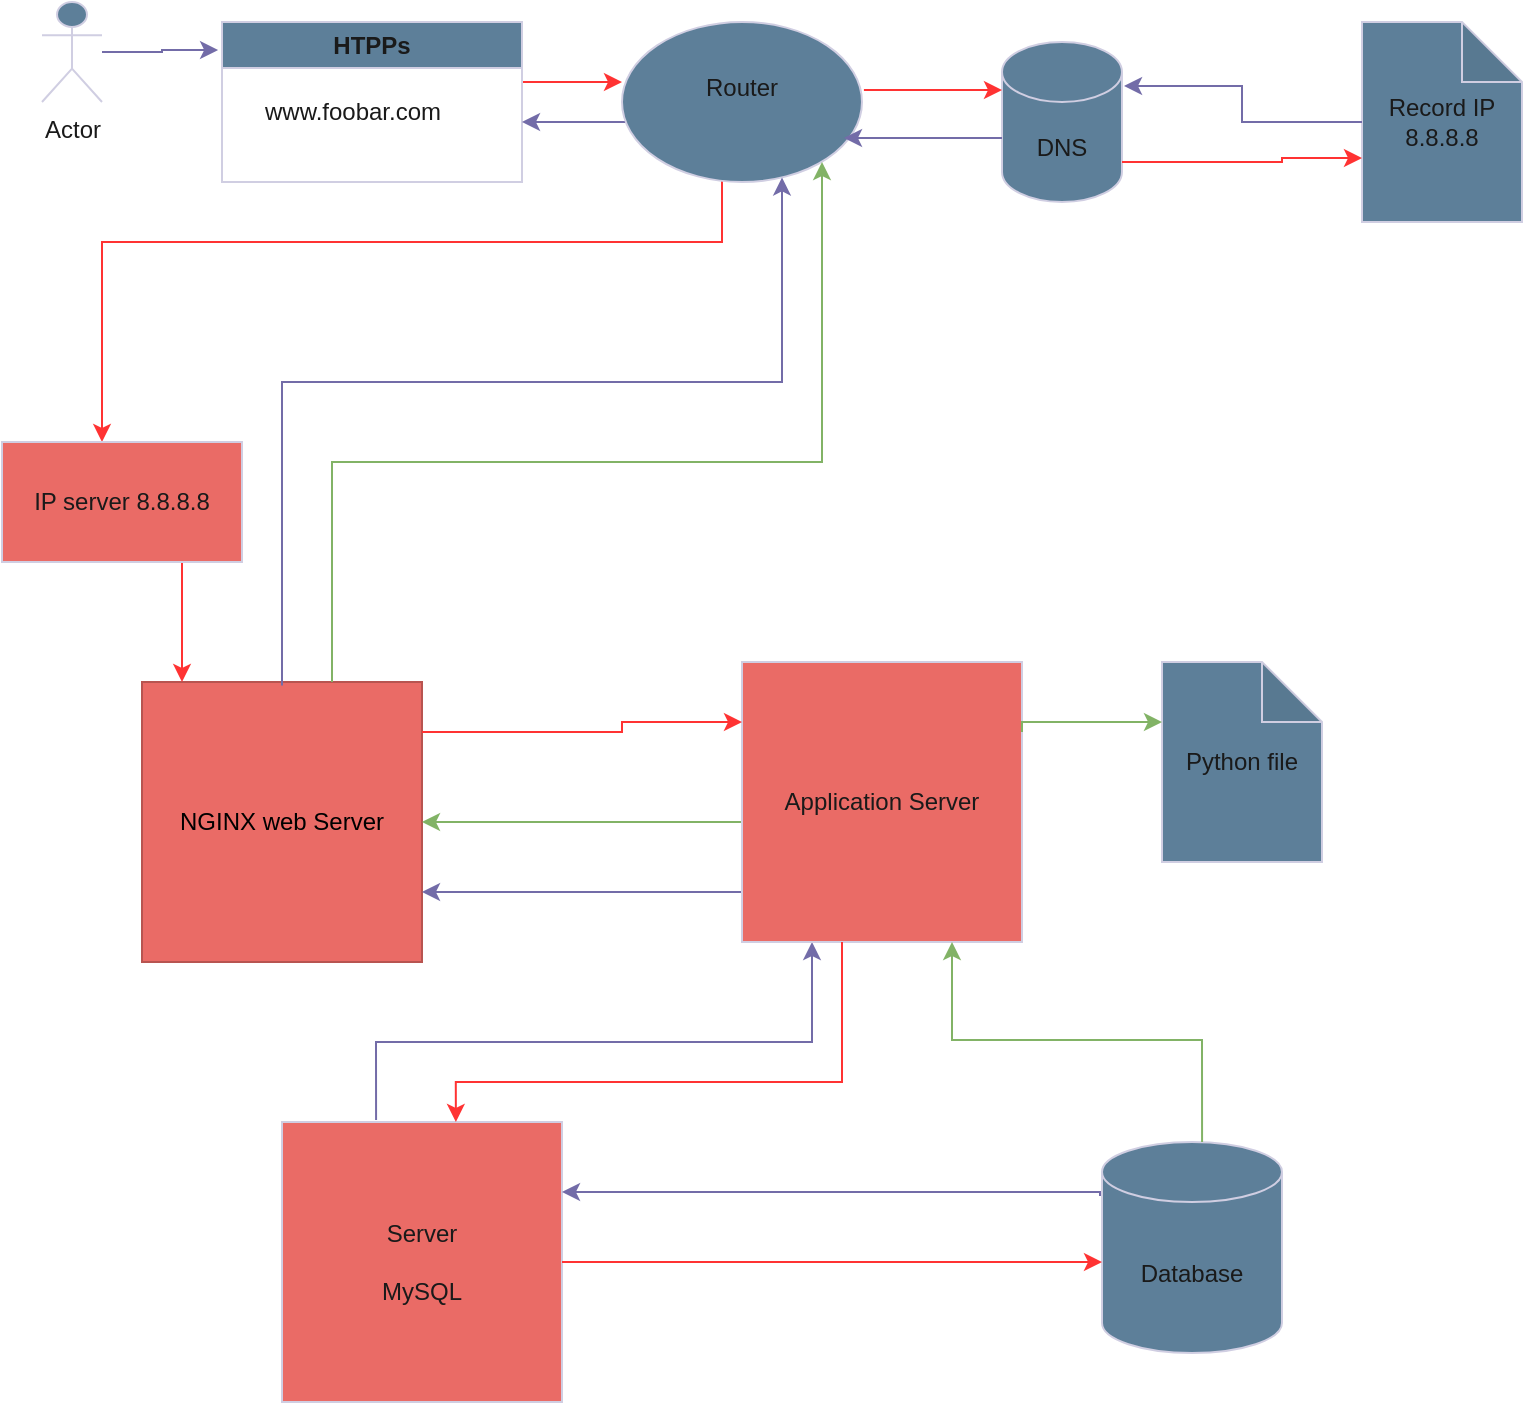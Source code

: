 <mxfile version="22.0.8" type="github">
  <diagram name="Page-1" id="9eEiSDhphJwdaO5-5vNA">
    <mxGraphModel dx="712" dy="793" grid="1" gridSize="10" guides="1" tooltips="1" connect="1" arrows="1" fold="1" page="1" pageScale="1" pageWidth="827" pageHeight="1169" math="0" shadow="0">
      <root>
        <mxCell id="0" />
        <mxCell id="1" parent="0" />
        <mxCell id="BTWe6J0kIdqasKM9f--1-90" style="edgeStyle=orthogonalEdgeStyle;rounded=0;orthogonalLoop=1;jettySize=auto;html=1;strokeColor=#FF3333;fontColor=#1A1A1A;" edge="1" parent="1" source="BTWe6J0kIdqasKM9f--1-5">
          <mxGeometry relative="1" as="geometry">
            <mxPoint x="320" y="50" as="targetPoint" />
            <Array as="points">
              <mxPoint x="300" y="50" />
              <mxPoint x="300" y="50" />
            </Array>
          </mxGeometry>
        </mxCell>
        <mxCell id="BTWe6J0kIdqasKM9f--1-5" value="HTPPs" style="swimlane;whiteSpace=wrap;html=1;labelBackgroundColor=none;fillColor=#5D7F99;strokeColor=#D0CEE2;fontColor=#1A1A1A;" vertex="1" parent="1">
          <mxGeometry x="120" y="20" width="150" height="80" as="geometry" />
        </mxCell>
        <mxCell id="BTWe6J0kIdqasKM9f--1-6" value="www.foobar.com" style="text;html=1;align=center;verticalAlign=middle;resizable=0;points=[];autosize=1;strokeColor=none;fillColor=none;labelBackgroundColor=none;fontColor=#1A1A1A;" vertex="1" parent="BTWe6J0kIdqasKM9f--1-5">
          <mxGeometry x="10" y="30" width="110" height="30" as="geometry" />
        </mxCell>
        <mxCell id="BTWe6J0kIdqasKM9f--1-12" value="NGINX web Server" style="whiteSpace=wrap;html=1;aspect=fixed;labelBackgroundColor=none;fillColor=#EA6B66;strokeColor=#b85450;" vertex="1" parent="1">
          <mxGeometry x="80" y="350" width="140" height="140" as="geometry" />
        </mxCell>
        <mxCell id="BTWe6J0kIdqasKM9f--1-92" style="edgeStyle=orthogonalEdgeStyle;rounded=0;orthogonalLoop=1;jettySize=auto;html=1;entryX=0.25;entryY=1;entryDx=0;entryDy=0;strokeColor=#736CA8;fontColor=#1A1A1A;exitX=0.336;exitY=-0.007;exitDx=0;exitDy=0;exitPerimeter=0;" edge="1" parent="1" source="BTWe6J0kIdqasKM9f--1-26" target="BTWe6J0kIdqasKM9f--1-27">
          <mxGeometry relative="1" as="geometry">
            <Array as="points">
              <mxPoint x="197" y="530" />
              <mxPoint x="415" y="530" />
            </Array>
          </mxGeometry>
        </mxCell>
        <mxCell id="BTWe6J0kIdqasKM9f--1-26" value="&lt;div&gt;Server&lt;/div&gt;&lt;div&gt;&lt;br&gt;&lt;/div&gt;MySQL" style="whiteSpace=wrap;html=1;aspect=fixed;labelBackgroundColor=none;fillColor=#EA6B66;strokeColor=#D0CEE2;fontColor=#1A1A1A;" vertex="1" parent="1">
          <mxGeometry x="150" y="570" width="140" height="140" as="geometry" />
        </mxCell>
        <mxCell id="BTWe6J0kIdqasKM9f--1-59" style="edgeStyle=orthogonalEdgeStyle;rounded=0;orthogonalLoop=1;jettySize=auto;html=1;entryX=1;entryY=0.75;entryDx=0;entryDy=0;strokeColor=#736CA8;fontColor=#1A1A1A;" edge="1" parent="1" source="BTWe6J0kIdqasKM9f--1-27" target="BTWe6J0kIdqasKM9f--1-12">
          <mxGeometry relative="1" as="geometry">
            <Array as="points">
              <mxPoint x="350" y="455" />
              <mxPoint x="350" y="455" />
            </Array>
          </mxGeometry>
        </mxCell>
        <mxCell id="BTWe6J0kIdqasKM9f--1-97" style="edgeStyle=orthogonalEdgeStyle;rounded=0;orthogonalLoop=1;jettySize=auto;html=1;entryX=1;entryY=0.5;entryDx=0;entryDy=0;strokeColor=#82b366;fontColor=#1A1A1A;fillColor=#d5e8d4;exitX=0.014;exitY=0.579;exitDx=0;exitDy=0;exitPerimeter=0;" edge="1" parent="1" source="BTWe6J0kIdqasKM9f--1-27" target="BTWe6J0kIdqasKM9f--1-12">
          <mxGeometry relative="1" as="geometry">
            <Array as="points">
              <mxPoint x="383" y="421" />
              <mxPoint x="383" y="420" />
            </Array>
          </mxGeometry>
        </mxCell>
        <mxCell id="BTWe6J0kIdqasKM9f--1-27" value="&lt;div&gt;Application Server&lt;/div&gt;" style="whiteSpace=wrap;html=1;aspect=fixed;labelBackgroundColor=none;fillColor=#EA6B66;strokeColor=#D0CEE2;fontColor=#1A1A1A;" vertex="1" parent="1">
          <mxGeometry x="380" y="340" width="140" height="140" as="geometry" />
        </mxCell>
        <mxCell id="BTWe6J0kIdqasKM9f--1-87" style="edgeStyle=orthogonalEdgeStyle;rounded=0;orthogonalLoop=1;jettySize=auto;html=1;entryX=1;entryY=0.25;entryDx=0;entryDy=0;strokeColor=#736CA8;fontColor=#1A1A1A;exitX=-0.011;exitY=0.256;exitDx=0;exitDy=0;exitPerimeter=0;" edge="1" parent="1" source="BTWe6J0kIdqasKM9f--1-28" target="BTWe6J0kIdqasKM9f--1-26">
          <mxGeometry relative="1" as="geometry">
            <Array as="points">
              <mxPoint x="559" y="605" />
            </Array>
          </mxGeometry>
        </mxCell>
        <mxCell id="BTWe6J0kIdqasKM9f--1-28" value="&lt;div&gt;Database&lt;/div&gt;" style="shape=cylinder3;whiteSpace=wrap;html=1;boundedLbl=1;backgroundOutline=1;size=15;labelBackgroundColor=none;fillColor=#5D7F99;strokeColor=#D0CEE2;fontColor=#1A1A1A;" vertex="1" parent="1">
          <mxGeometry x="560" y="580" width="90" height="105.5" as="geometry" />
        </mxCell>
        <mxCell id="BTWe6J0kIdqasKM9f--1-38" value="DNS" style="shape=cylinder3;whiteSpace=wrap;html=1;boundedLbl=1;backgroundOutline=1;size=15;labelBackgroundColor=none;fillColor=#5D7F99;strokeColor=#D0CEE2;fontColor=#1A1A1A;" vertex="1" parent="1">
          <mxGeometry x="510" y="30" width="60" height="80" as="geometry" />
        </mxCell>
        <mxCell id="BTWe6J0kIdqasKM9f--1-49" value="Actor" style="shape=umlActor;verticalLabelPosition=bottom;verticalAlign=top;html=1;outlineConnect=0;strokeColor=#D0CEE2;fontColor=#1A1A1A;fillColor=#5D7F99;" vertex="1" parent="1">
          <mxGeometry x="30" y="10" width="30" height="50" as="geometry" />
        </mxCell>
        <mxCell id="BTWe6J0kIdqasKM9f--1-50" value="&lt;div&gt;Record IP&lt;/div&gt;&lt;div&gt;8.8.8.8&lt;br&gt;&lt;/div&gt;" style="shape=note;whiteSpace=wrap;html=1;backgroundOutline=1;darkOpacity=0.05;strokeColor=#D0CEE2;fontColor=#1A1A1A;fillColor=#5D7F99;" vertex="1" parent="1">
          <mxGeometry x="690" y="20" width="80" height="100" as="geometry" />
        </mxCell>
        <mxCell id="BTWe6J0kIdqasKM9f--1-52" style="edgeStyle=orthogonalEdgeStyle;rounded=0;orthogonalLoop=1;jettySize=auto;html=1;strokeColor=#FF3333;fontColor=#1A1A1A;" edge="1" parent="1" source="BTWe6J0kIdqasKM9f--1-38" target="BTWe6J0kIdqasKM9f--1-50">
          <mxGeometry relative="1" as="geometry">
            <mxPoint x="540" y="70" as="targetPoint" />
            <Array as="points">
              <mxPoint x="530" y="70" />
              <mxPoint x="530" y="90" />
              <mxPoint x="650" y="90" />
              <mxPoint x="650" y="88" />
            </Array>
          </mxGeometry>
        </mxCell>
        <mxCell id="BTWe6J0kIdqasKM9f--1-53" style="edgeStyle=orthogonalEdgeStyle;rounded=0;orthogonalLoop=1;jettySize=auto;html=1;entryX=-0.013;entryY=0.175;entryDx=0;entryDy=0;entryPerimeter=0;strokeColor=#736CA8;fontColor=#1A1A1A;" edge="1" parent="1" source="BTWe6J0kIdqasKM9f--1-49" target="BTWe6J0kIdqasKM9f--1-5">
          <mxGeometry relative="1" as="geometry" />
        </mxCell>
        <mxCell id="BTWe6J0kIdqasKM9f--1-58" style="edgeStyle=orthogonalEdgeStyle;rounded=0;orthogonalLoop=1;jettySize=auto;html=1;strokeColor=#FF3333;fontColor=#1A1A1A;" edge="1" parent="1" source="BTWe6J0kIdqasKM9f--1-12" target="BTWe6J0kIdqasKM9f--1-27">
          <mxGeometry relative="1" as="geometry">
            <mxPoint x="376" y="370" as="targetPoint" />
            <Array as="points">
              <mxPoint x="320" y="375" />
              <mxPoint x="320" y="370" />
            </Array>
          </mxGeometry>
        </mxCell>
        <mxCell id="BTWe6J0kIdqasKM9f--1-74" value="" style="edgeStyle=orthogonalEdgeStyle;rounded=0;orthogonalLoop=1;jettySize=auto;html=1;strokeColor=#FF3333;fontColor=#1A1A1A;" edge="1" parent="1" source="BTWe6J0kIdqasKM9f--1-64" target="BTWe6J0kIdqasKM9f--1-73">
          <mxGeometry relative="1" as="geometry">
            <Array as="points">
              <mxPoint x="370" y="130" />
              <mxPoint x="60" y="130" />
            </Array>
          </mxGeometry>
        </mxCell>
        <mxCell id="BTWe6J0kIdqasKM9f--1-96" style="edgeStyle=orthogonalEdgeStyle;rounded=0;orthogonalLoop=1;jettySize=auto;html=1;strokeColor=#736CA8;fontColor=#1A1A1A;exitX=0.083;exitY=0.625;exitDx=0;exitDy=0;exitPerimeter=0;" edge="1" parent="1" source="BTWe6J0kIdqasKM9f--1-64">
          <mxGeometry relative="1" as="geometry">
            <mxPoint x="270" y="70" as="targetPoint" />
            <Array as="points" />
          </mxGeometry>
        </mxCell>
        <mxCell id="BTWe6J0kIdqasKM9f--1-64" value="&lt;div&gt;Router&lt;/div&gt;&lt;div&gt;&lt;br&gt;&lt;/div&gt;" style="ellipse;whiteSpace=wrap;html=1;strokeColor=#D0CEE2;fontColor=#1A1A1A;fillColor=#5D7F99;" vertex="1" parent="1">
          <mxGeometry x="320" y="20" width="120" height="80" as="geometry" />
        </mxCell>
        <mxCell id="BTWe6J0kIdqasKM9f--1-68" style="edgeStyle=orthogonalEdgeStyle;rounded=0;orthogonalLoop=1;jettySize=auto;html=1;strokeColor=#FF3333;fontColor=#1A1A1A;exitX=1.008;exitY=0.425;exitDx=0;exitDy=0;exitPerimeter=0;" edge="1" parent="1" source="BTWe6J0kIdqasKM9f--1-64">
          <mxGeometry relative="1" as="geometry">
            <mxPoint x="400" y="79.441" as="sourcePoint" />
            <mxPoint x="510" y="54" as="targetPoint" />
            <Array as="points">
              <mxPoint x="480" y="54" />
              <mxPoint x="480" y="54" />
            </Array>
          </mxGeometry>
        </mxCell>
        <mxCell id="BTWe6J0kIdqasKM9f--1-71" style="edgeStyle=orthogonalEdgeStyle;rounded=0;orthogonalLoop=1;jettySize=auto;html=1;strokeColor=#736CA8;fontColor=#1A1A1A;" edge="1" parent="1">
          <mxGeometry relative="1" as="geometry">
            <mxPoint x="510" y="78" as="sourcePoint" />
            <mxPoint x="431" y="78" as="targetPoint" />
            <Array as="points">
              <mxPoint x="480" y="78" />
              <mxPoint x="480" y="78" />
            </Array>
          </mxGeometry>
        </mxCell>
        <mxCell id="BTWe6J0kIdqasKM9f--1-75" style="edgeStyle=orthogonalEdgeStyle;rounded=0;orthogonalLoop=1;jettySize=auto;html=1;strokeColor=#FF3333;fontColor=#1A1A1A;" edge="1" parent="1" source="BTWe6J0kIdqasKM9f--1-73">
          <mxGeometry relative="1" as="geometry">
            <mxPoint x="100" y="350" as="targetPoint" />
            <Array as="points">
              <mxPoint x="100" y="280" />
              <mxPoint x="100" y="280" />
            </Array>
          </mxGeometry>
        </mxCell>
        <mxCell id="BTWe6J0kIdqasKM9f--1-73" value="IP server 8.8.8.8" style="whiteSpace=wrap;html=1;fillColor=#EA6B66;strokeColor=#D0CEE2;fontColor=#1A1A1A;" vertex="1" parent="1">
          <mxGeometry x="10" y="230" width="120" height="60" as="geometry" />
        </mxCell>
        <mxCell id="BTWe6J0kIdqasKM9f--1-76" value="Python file" style="shape=note;whiteSpace=wrap;html=1;backgroundOutline=1;darkOpacity=0.05;strokeColor=#D0CEE2;fontColor=#1A1A1A;fillColor=#5D7F99;" vertex="1" parent="1">
          <mxGeometry x="590" y="340" width="80" height="100" as="geometry" />
        </mxCell>
        <mxCell id="BTWe6J0kIdqasKM9f--1-80" style="edgeStyle=orthogonalEdgeStyle;rounded=0;orthogonalLoop=1;jettySize=auto;html=1;entryX=0;entryY=0.3;entryDx=0;entryDy=0;entryPerimeter=0;strokeColor=#82b366;fontColor=#1A1A1A;fillColor=#d5e8d4;exitX=1;exitY=0.25;exitDx=0;exitDy=0;" edge="1" parent="1" source="BTWe6J0kIdqasKM9f--1-27" target="BTWe6J0kIdqasKM9f--1-76">
          <mxGeometry relative="1" as="geometry">
            <Array as="points">
              <mxPoint x="520" y="370" />
            </Array>
          </mxGeometry>
        </mxCell>
        <mxCell id="BTWe6J0kIdqasKM9f--1-86" style="edgeStyle=orthogonalEdgeStyle;rounded=0;orthogonalLoop=1;jettySize=auto;html=1;strokeColor=#FF3333;fontColor=#1A1A1A;" edge="1" parent="1" source="BTWe6J0kIdqasKM9f--1-26" target="BTWe6J0kIdqasKM9f--1-28">
          <mxGeometry relative="1" as="geometry">
            <mxPoint x="720" y="410" as="targetPoint" />
            <Array as="points">
              <mxPoint x="490" y="640" />
              <mxPoint x="490" y="640" />
            </Array>
          </mxGeometry>
        </mxCell>
        <mxCell id="BTWe6J0kIdqasKM9f--1-89" style="edgeStyle=orthogonalEdgeStyle;rounded=0;orthogonalLoop=1;jettySize=auto;html=1;strokeColor=#FF3333;fontColor=#1A1A1A;fillColor=#f8cecc;entryX=0.621;entryY=0;entryDx=0;entryDy=0;entryPerimeter=0;" edge="1" parent="1" source="BTWe6J0kIdqasKM9f--1-27" target="BTWe6J0kIdqasKM9f--1-26">
          <mxGeometry relative="1" as="geometry">
            <mxPoint x="640" y="420" as="targetPoint" />
            <Array as="points">
              <mxPoint x="430" y="550" />
              <mxPoint x="237" y="550" />
            </Array>
          </mxGeometry>
        </mxCell>
        <mxCell id="BTWe6J0kIdqasKM9f--1-93" style="edgeStyle=orthogonalEdgeStyle;rounded=0;orthogonalLoop=1;jettySize=auto;html=1;entryX=0.75;entryY=1;entryDx=0;entryDy=0;strokeColor=#82b366;fontColor=#1A1A1A;fillColor=#d5e8d4;exitX=0.556;exitY=0;exitDx=0;exitDy=0;exitPerimeter=0;" edge="1" parent="1" source="BTWe6J0kIdqasKM9f--1-28" target="BTWe6J0kIdqasKM9f--1-27">
          <mxGeometry relative="1" as="geometry">
            <mxPoint x="485" y="570" as="sourcePoint" />
            <mxPoint x="478" y="510" as="targetPoint" />
            <Array as="points">
              <mxPoint x="610" y="529" />
              <mxPoint x="485" y="529" />
            </Array>
          </mxGeometry>
        </mxCell>
        <mxCell id="BTWe6J0kIdqasKM9f--1-99" style="edgeStyle=orthogonalEdgeStyle;rounded=0;orthogonalLoop=1;jettySize=auto;html=1;strokeColor=#736CA8;fontColor=#1A1A1A;exitX=0.5;exitY=0;exitDx=0;exitDy=0;" edge="1" parent="1" target="BTWe6J0kIdqasKM9f--1-64">
          <mxGeometry relative="1" as="geometry">
            <mxPoint x="150" y="351.72" as="sourcePoint" />
            <mxPoint x="347.574" y="140.004" as="targetPoint" />
            <Array as="points">
              <mxPoint x="150" y="200" />
              <mxPoint x="400" y="200" />
            </Array>
          </mxGeometry>
        </mxCell>
        <mxCell id="BTWe6J0kIdqasKM9f--1-100" style="edgeStyle=orthogonalEdgeStyle;rounded=0;orthogonalLoop=1;jettySize=auto;html=1;strokeColor=#82b366;fontColor=#1A1A1A;fillColor=#d5e8d4;" edge="1" parent="1">
          <mxGeometry relative="1" as="geometry">
            <mxPoint x="175" y="350" as="sourcePoint" />
            <mxPoint x="420" y="90" as="targetPoint" />
            <Array as="points">
              <mxPoint x="175" y="240" />
              <mxPoint x="420" y="240" />
            </Array>
          </mxGeometry>
        </mxCell>
        <mxCell id="BTWe6J0kIdqasKM9f--1-102" style="edgeStyle=orthogonalEdgeStyle;rounded=0;orthogonalLoop=1;jettySize=auto;html=1;entryX=1.017;entryY=0.275;entryDx=0;entryDy=0;entryPerimeter=0;strokeColor=#736CA8;fontColor=#1A1A1A;" edge="1" parent="1" source="BTWe6J0kIdqasKM9f--1-50" target="BTWe6J0kIdqasKM9f--1-38">
          <mxGeometry relative="1" as="geometry" />
        </mxCell>
      </root>
    </mxGraphModel>
  </diagram>
</mxfile>
